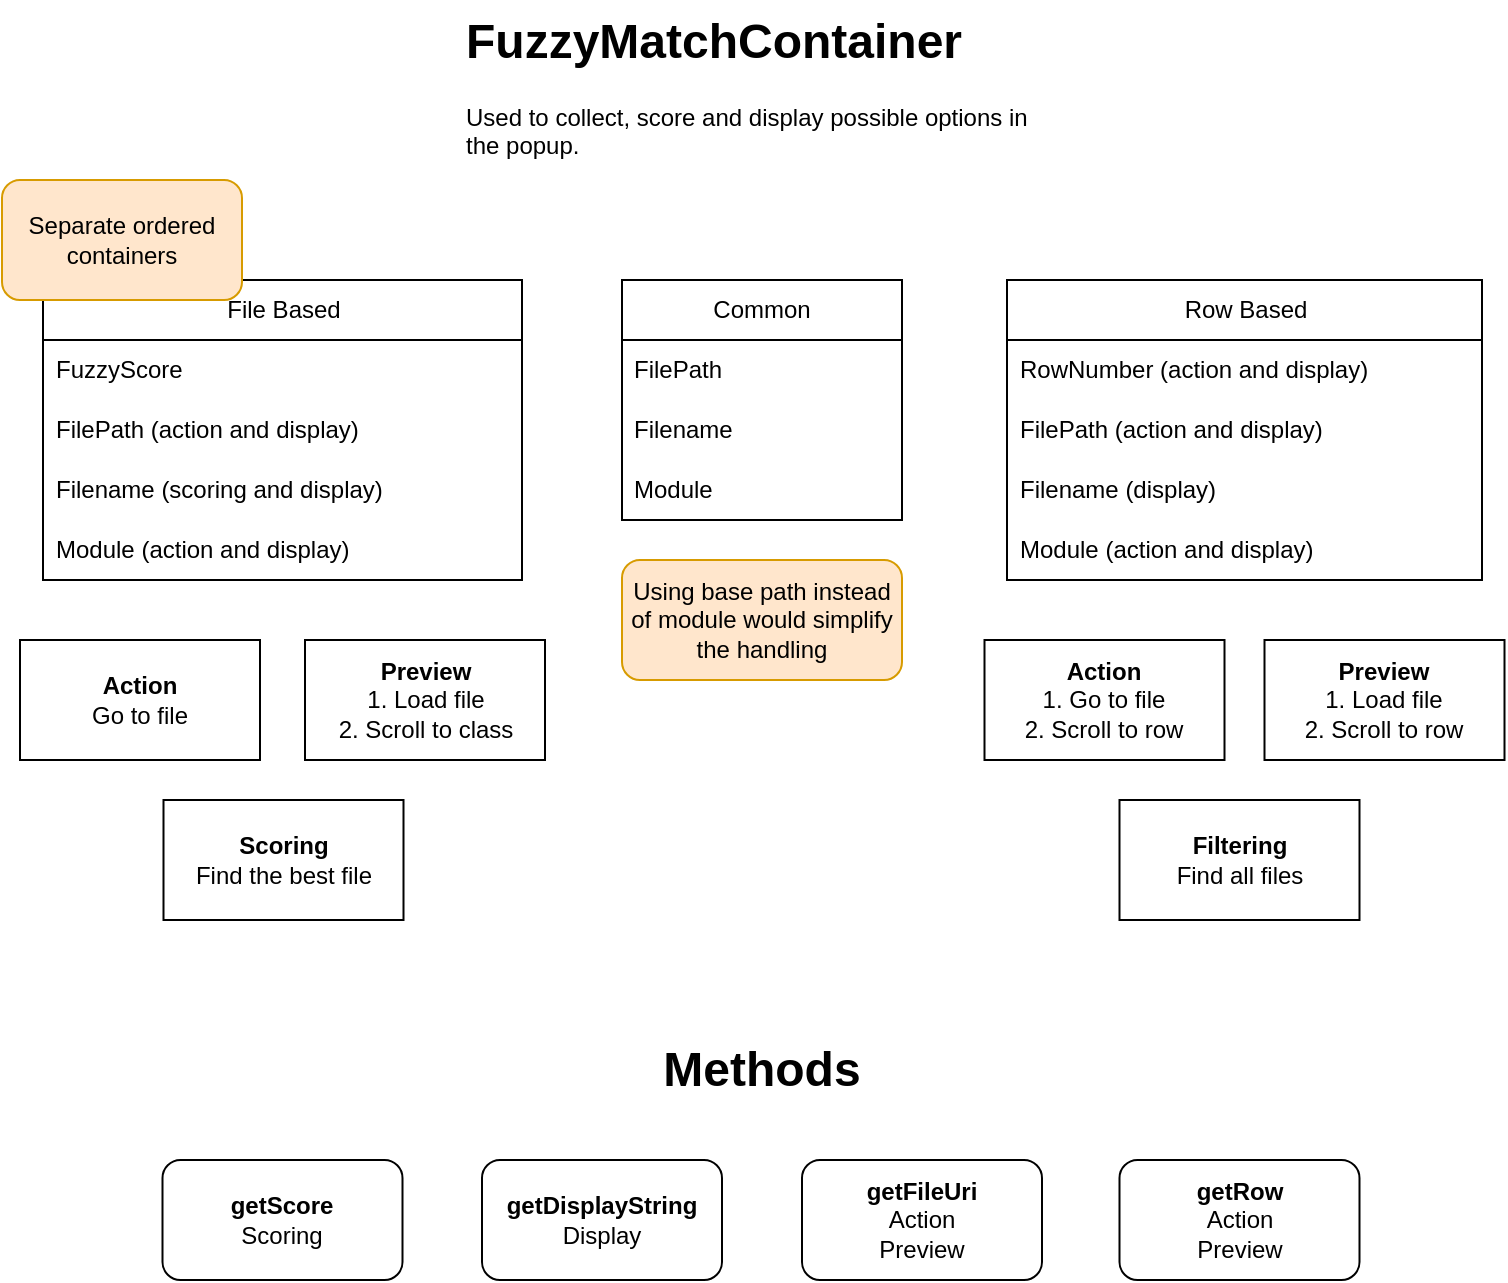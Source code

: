 <mxfile version="26.0.2">
  <diagram name="Page-1" id="BjPpnATlAqmnPM9V4Ykc">
    <mxGraphModel dx="1185" dy="658" grid="1" gridSize="10" guides="1" tooltips="1" connect="1" arrows="1" fold="1" page="1" pageScale="1" pageWidth="800" pageHeight="800" math="0" shadow="0">
      <root>
        <mxCell id="0" />
        <mxCell id="1" parent="0" />
        <mxCell id="WUuY3x_TO1SyaEHNx0RS-2" value="&lt;h1 style=&quot;margin-top: 0px;&quot;&gt;FuzzyMatchContainer&lt;/h1&gt;Used to collect, score and display possible options in the popup." style="text;html=1;whiteSpace=wrap;overflow=hidden;rounded=0;" parent="1" vertex="1">
          <mxGeometry x="250" y="20" width="300" height="90" as="geometry" />
        </mxCell>
        <mxCell id="WUuY3x_TO1SyaEHNx0RS-3" value="File Based" style="swimlane;fontStyle=0;childLayout=stackLayout;horizontal=1;startSize=30;horizontalStack=0;resizeParent=1;resizeParentMax=0;resizeLast=0;collapsible=1;marginBottom=0;whiteSpace=wrap;html=1;" parent="1" vertex="1">
          <mxGeometry x="40.5" y="160" width="239.5" height="150" as="geometry" />
        </mxCell>
        <mxCell id="WUuY3x_TO1SyaEHNx0RS-4" value="FuzzyScore" style="text;strokeColor=none;fillColor=none;align=left;verticalAlign=middle;spacingLeft=4;spacingRight=4;overflow=hidden;points=[[0,0.5],[1,0.5]];portConstraint=eastwest;rotatable=0;whiteSpace=wrap;html=1;" parent="WUuY3x_TO1SyaEHNx0RS-3" vertex="1">
          <mxGeometry y="30" width="239.5" height="30" as="geometry" />
        </mxCell>
        <mxCell id="WUuY3x_TO1SyaEHNx0RS-5" value="FilePath (action and display)" style="text;strokeColor=none;fillColor=none;align=left;verticalAlign=middle;spacingLeft=4;spacingRight=4;overflow=hidden;points=[[0,0.5],[1,0.5]];portConstraint=eastwest;rotatable=0;whiteSpace=wrap;html=1;" parent="WUuY3x_TO1SyaEHNx0RS-3" vertex="1">
          <mxGeometry y="60" width="239.5" height="30" as="geometry" />
        </mxCell>
        <mxCell id="WUuY3x_TO1SyaEHNx0RS-6" value="Filename (scoring and display)" style="text;strokeColor=none;fillColor=none;align=left;verticalAlign=middle;spacingLeft=4;spacingRight=4;overflow=hidden;points=[[0,0.5],[1,0.5]];portConstraint=eastwest;rotatable=0;whiteSpace=wrap;html=1;" parent="WUuY3x_TO1SyaEHNx0RS-3" vertex="1">
          <mxGeometry y="90" width="239.5" height="30" as="geometry" />
        </mxCell>
        <mxCell id="WUuY3x_TO1SyaEHNx0RS-11" value="Module (action and display)" style="text;strokeColor=none;fillColor=none;align=left;verticalAlign=middle;spacingLeft=4;spacingRight=4;overflow=hidden;points=[[0,0.5],[1,0.5]];portConstraint=eastwest;rotatable=0;whiteSpace=wrap;html=1;" parent="WUuY3x_TO1SyaEHNx0RS-3" vertex="1">
          <mxGeometry y="120" width="239.5" height="30" as="geometry" />
        </mxCell>
        <mxCell id="WUuY3x_TO1SyaEHNx0RS-7" value="Row Based" style="swimlane;fontStyle=0;childLayout=stackLayout;horizontal=1;startSize=30;horizontalStack=0;resizeParent=1;resizeParentMax=0;resizeLast=0;collapsible=1;marginBottom=0;whiteSpace=wrap;html=1;" parent="1" vertex="1">
          <mxGeometry x="522.5" y="160" width="237.5" height="150" as="geometry" />
        </mxCell>
        <mxCell id="WUuY3x_TO1SyaEHNx0RS-13" value="RowNumber (action and display)" style="text;strokeColor=none;fillColor=none;align=left;verticalAlign=middle;spacingLeft=4;spacingRight=4;overflow=hidden;points=[[0,0.5],[1,0.5]];portConstraint=eastwest;rotatable=0;whiteSpace=wrap;html=1;" parent="WUuY3x_TO1SyaEHNx0RS-7" vertex="1">
          <mxGeometry y="30" width="237.5" height="30" as="geometry" />
        </mxCell>
        <mxCell id="WUuY3x_TO1SyaEHNx0RS-9" value="FilePath (action and display)" style="text;strokeColor=none;fillColor=none;align=left;verticalAlign=middle;spacingLeft=4;spacingRight=4;overflow=hidden;points=[[0,0.5],[1,0.5]];portConstraint=eastwest;rotatable=0;whiteSpace=wrap;html=1;" parent="WUuY3x_TO1SyaEHNx0RS-7" vertex="1">
          <mxGeometry y="60" width="237.5" height="30" as="geometry" />
        </mxCell>
        <mxCell id="WUuY3x_TO1SyaEHNx0RS-10" value="Filename (display)" style="text;strokeColor=none;fillColor=none;align=left;verticalAlign=middle;spacingLeft=4;spacingRight=4;overflow=hidden;points=[[0,0.5],[1,0.5]];portConstraint=eastwest;rotatable=0;whiteSpace=wrap;html=1;" parent="WUuY3x_TO1SyaEHNx0RS-7" vertex="1">
          <mxGeometry y="90" width="237.5" height="30" as="geometry" />
        </mxCell>
        <mxCell id="WUuY3x_TO1SyaEHNx0RS-12" value="Module (action and display)" style="text;strokeColor=none;fillColor=none;align=left;verticalAlign=middle;spacingLeft=4;spacingRight=4;overflow=hidden;points=[[0,0.5],[1,0.5]];portConstraint=eastwest;rotatable=0;whiteSpace=wrap;html=1;" parent="WUuY3x_TO1SyaEHNx0RS-7" vertex="1">
          <mxGeometry y="120" width="237.5" height="30" as="geometry" />
        </mxCell>
        <mxCell id="WUuY3x_TO1SyaEHNx0RS-14" value="&lt;b&gt;Action&lt;/b&gt;&lt;br&gt;Go to file" style="rounded=0;whiteSpace=wrap;html=1;" parent="1" vertex="1">
          <mxGeometry x="29" y="340" width="120" height="60" as="geometry" />
        </mxCell>
        <mxCell id="WUuY3x_TO1SyaEHNx0RS-15" value="&lt;b&gt;Action&lt;/b&gt;&lt;br&gt;1. Go to file&lt;br&gt;2. Scroll to row" style="rounded=0;whiteSpace=wrap;html=1;" parent="1" vertex="1">
          <mxGeometry x="511.25" y="340" width="120" height="60" as="geometry" />
        </mxCell>
        <mxCell id="WUuY3x_TO1SyaEHNx0RS-16" value="Scoring&lt;br&gt;&lt;span style=&quot;font-weight: normal;&quot;&gt;Find the best file&lt;br&gt;&lt;/span&gt;" style="rounded=0;whiteSpace=wrap;html=1;fontStyle=1" parent="1" vertex="1">
          <mxGeometry x="100.75" y="420" width="120" height="60" as="geometry" />
        </mxCell>
        <mxCell id="WUuY3x_TO1SyaEHNx0RS-18" value="&lt;b&gt;Preview&lt;/b&gt;&lt;br&gt;1. Load file&lt;br&gt;2. Scroll to class" style="rounded=0;whiteSpace=wrap;html=1;" parent="1" vertex="1">
          <mxGeometry x="171.5" y="340" width="120" height="60" as="geometry" />
        </mxCell>
        <mxCell id="WUuY3x_TO1SyaEHNx0RS-19" value="&lt;b&gt;Preview&lt;/b&gt;&lt;br&gt;1. Load file&lt;br&gt;2. Scroll to row" style="rounded=0;whiteSpace=wrap;html=1;" parent="1" vertex="1">
          <mxGeometry x="651.25" y="340" width="120" height="60" as="geometry" />
        </mxCell>
        <mxCell id="WUuY3x_TO1SyaEHNx0RS-20" value="Filtering&lt;br&gt;&lt;span style=&quot;font-weight: normal;&quot;&gt;Find all files&lt;br&gt;&lt;/span&gt;" style="rounded=0;whiteSpace=wrap;html=1;fontStyle=1" parent="1" vertex="1">
          <mxGeometry x="578.75" y="420" width="120" height="60" as="geometry" />
        </mxCell>
        <mxCell id="WUuY3x_TO1SyaEHNx0RS-21" value="Common" style="swimlane;fontStyle=0;childLayout=stackLayout;horizontal=1;startSize=30;horizontalStack=0;resizeParent=1;resizeParentMax=0;resizeLast=0;collapsible=1;marginBottom=0;whiteSpace=wrap;html=1;" parent="1" vertex="1">
          <mxGeometry x="330" y="160" width="140" height="120" as="geometry" />
        </mxCell>
        <mxCell id="WUuY3x_TO1SyaEHNx0RS-22" value="FilePath" style="text;strokeColor=none;fillColor=none;align=left;verticalAlign=middle;spacingLeft=4;spacingRight=4;overflow=hidden;points=[[0,0.5],[1,0.5]];portConstraint=eastwest;rotatable=0;whiteSpace=wrap;html=1;" parent="WUuY3x_TO1SyaEHNx0RS-21" vertex="1">
          <mxGeometry y="30" width="140" height="30" as="geometry" />
        </mxCell>
        <mxCell id="WUuY3x_TO1SyaEHNx0RS-23" value="Filename" style="text;strokeColor=none;fillColor=none;align=left;verticalAlign=middle;spacingLeft=4;spacingRight=4;overflow=hidden;points=[[0,0.5],[1,0.5]];portConstraint=eastwest;rotatable=0;whiteSpace=wrap;html=1;" parent="WUuY3x_TO1SyaEHNx0RS-21" vertex="1">
          <mxGeometry y="60" width="140" height="30" as="geometry" />
        </mxCell>
        <mxCell id="WUuY3x_TO1SyaEHNx0RS-24" value="Module" style="text;strokeColor=none;fillColor=none;align=left;verticalAlign=middle;spacingLeft=4;spacingRight=4;overflow=hidden;points=[[0,0.5],[1,0.5]];portConstraint=eastwest;rotatable=0;whiteSpace=wrap;html=1;" parent="WUuY3x_TO1SyaEHNx0RS-21" vertex="1">
          <mxGeometry y="90" width="140" height="30" as="geometry" />
        </mxCell>
        <mxCell id="nkHttpiEGHfKr55FSMCi-1" value="&lt;b&gt;getDisplayString&lt;/b&gt;&lt;br&gt;Display" style="rounded=1;whiteSpace=wrap;html=1;" vertex="1" parent="1">
          <mxGeometry x="260" y="600" width="120" height="60" as="geometry" />
        </mxCell>
        <mxCell id="nkHttpiEGHfKr55FSMCi-2" value="&lt;b&gt;getFileUri&lt;/b&gt;&lt;br&gt;Action&lt;br&gt;Preview" style="rounded=1;whiteSpace=wrap;html=1;" vertex="1" parent="1">
          <mxGeometry x="420" y="600" width="120" height="60" as="geometry" />
        </mxCell>
        <mxCell id="nkHttpiEGHfKr55FSMCi-3" value="&lt;b&gt;getScore&lt;/b&gt;&lt;br&gt;Scoring" style="rounded=1;whiteSpace=wrap;html=1;" vertex="1" parent="1">
          <mxGeometry x="100.25" y="600" width="120" height="60" as="geometry" />
        </mxCell>
        <mxCell id="nkHttpiEGHfKr55FSMCi-5" value="Methods" style="text;html=1;align=center;verticalAlign=middle;whiteSpace=wrap;rounded=0;fontSize=24;fontStyle=1" vertex="1" parent="1">
          <mxGeometry x="300" y="540" width="200" height="30" as="geometry" />
        </mxCell>
        <mxCell id="nkHttpiEGHfKr55FSMCi-15" value="&lt;div&gt;&lt;b&gt;getRow&lt;/b&gt;&lt;/div&gt;Action&lt;br&gt;Preview" style="rounded=1;whiteSpace=wrap;html=1;" vertex="1" parent="1">
          <mxGeometry x="578.75" y="600" width="120" height="60" as="geometry" />
        </mxCell>
        <mxCell id="nkHttpiEGHfKr55FSMCi-16" value="Using base path instead of module would simplify the handling" style="rounded=1;whiteSpace=wrap;html=1;fillColor=#ffe6cc;strokeColor=#d79b00;" vertex="1" parent="1">
          <mxGeometry x="330" y="300" width="140" height="60" as="geometry" />
        </mxCell>
        <mxCell id="nkHttpiEGHfKr55FSMCi-17" value="Separate ordered containers" style="rounded=1;whiteSpace=wrap;html=1;fillColor=#ffe6cc;strokeColor=#d79b00;" vertex="1" parent="1">
          <mxGeometry x="20" y="110" width="120" height="60" as="geometry" />
        </mxCell>
      </root>
    </mxGraphModel>
  </diagram>
</mxfile>
